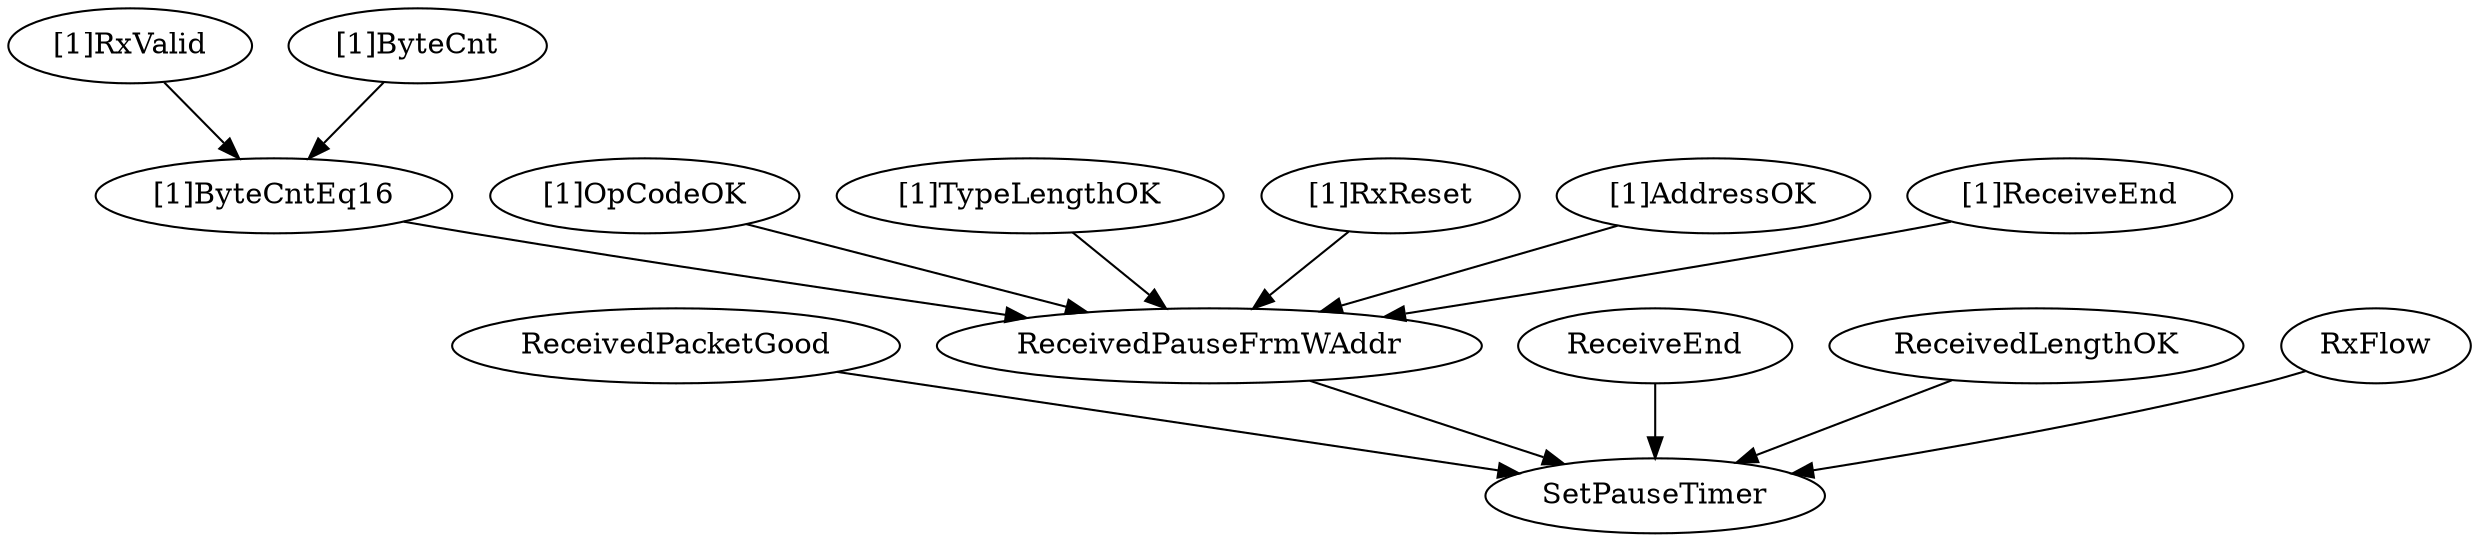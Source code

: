 strict digraph "" {
	ReceivedPacketGood	 [complexity=6,
		importance=0.0325761416914,
		rank=0.00542935694857];
	SetPauseTimer	 [complexity=0,
		importance=0.0238042118668,
		rank=0.0];
	ReceivedPacketGood -> SetPauseTimer;
	"[1]RxValid"	 [complexity=13,
		importance=0.0709928383654,
		rank=0.00546098756657];
	"[1]ByteCntEq16"	 [complexity=10,
		importance=0.0622209085408,
		rank=0.00622209085408];
	"[1]RxValid" -> "[1]ByteCntEq16";
	"[1]OpCodeOK"	 [complexity=10,
		importance=0.0790944367613,
		rank=0.00790944367613];
	ReceivedPauseFrmWAddr	 [complexity=6,
		importance=0.0523427864588,
		rank=0.00872379774313];
	"[1]OpCodeOK" -> ReceivedPauseFrmWAddr;
	"[1]TypeLengthOK"	 [complexity=10,
		importance=0.0826715160286,
		rank=0.00826715160286];
	"[1]TypeLengthOK" -> ReceivedPauseFrmWAddr;
	ReceiveEnd	 [complexity=6,
		importance=0.0325761416914,
		rank=0.00542935694857];
	ReceiveEnd -> SetPauseTimer;
	"[1]RxReset"	 [complexity=7,
		importance=0.165800289201,
		rank=0.0236857556001];
	"[1]RxReset" -> ReceivedPauseFrmWAddr;
	ReceivedLengthOK	 [complexity=6,
		importance=0.0325761416914,
		rank=0.00542935694857];
	ReceivedLengthOK -> SetPauseTimer;
	"[1]AddressOK"	 [complexity=10,
		importance=0.147171654665,
		rank=0.0147171654665];
	"[1]AddressOK" -> ReceivedPauseFrmWAddr;
	RxFlow	 [complexity=6,
		importance=0.0325761416914,
		rank=0.00542935694857];
	RxFlow -> SetPauseTimer;
	"[1]ReceiveEnd"	 [complexity=7,
		importance=0.113457502742,
		rank=0.0162082146774];
	"[1]ReceiveEnd" -> ReceivedPauseFrmWAddr;
	"[1]ByteCntEq16" -> ReceivedPauseFrmWAddr;
	ReceivedPauseFrmWAddr -> SetPauseTimer;
	"[1]ByteCnt"	 [complexity=13,
		importance=0.0859702396012,
		rank=0.00661309535394];
	"[1]ByteCnt" -> "[1]ByteCntEq16";
}
